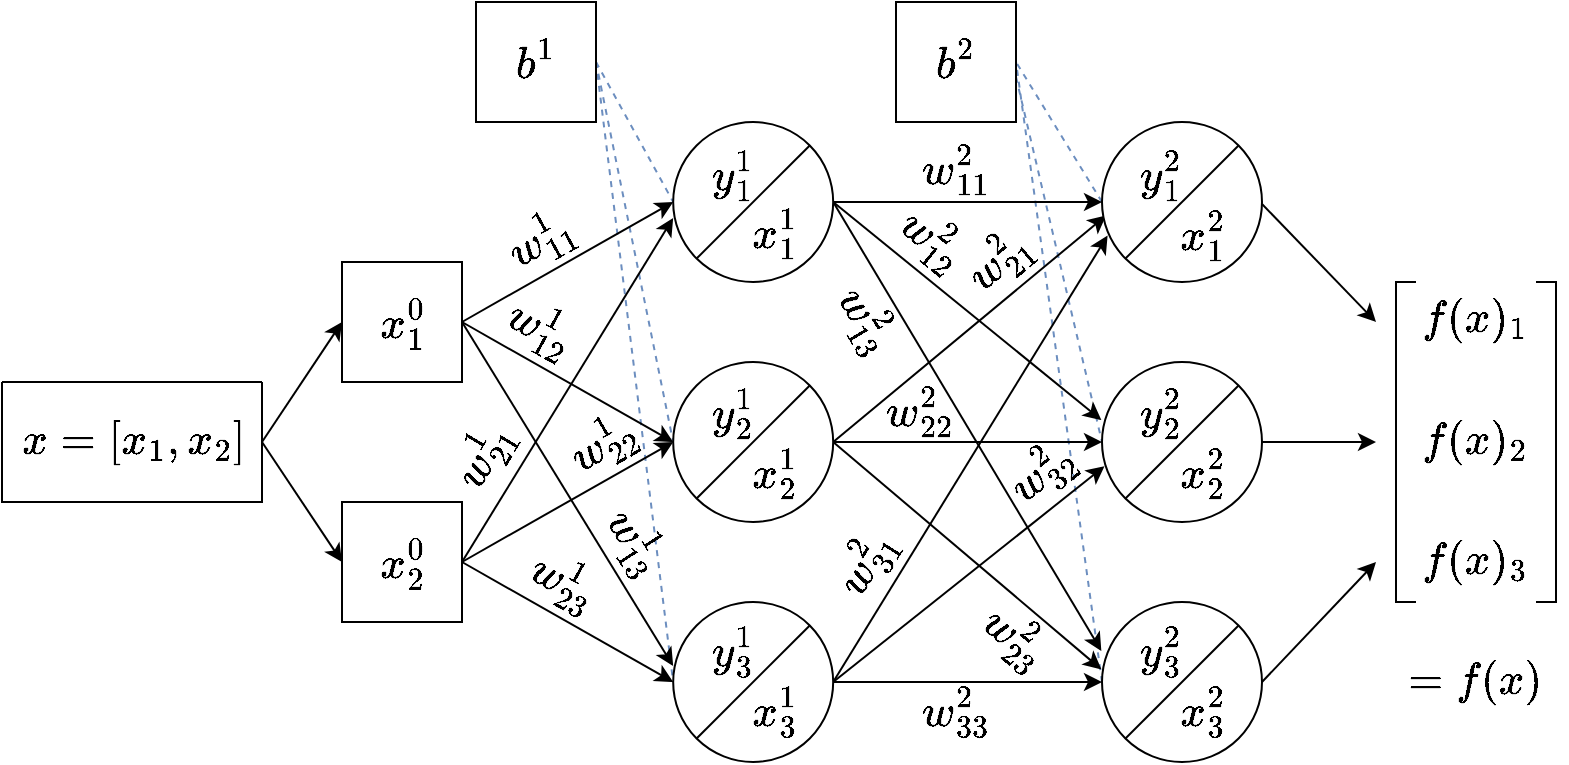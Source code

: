 <mxfile version="21.1.5" type="github">
  <diagram id="L71-HYiMx5dE4_1I3F0T" name="Sivu-1">
    <mxGraphModel dx="1820" dy="528" grid="1" gridSize="10" guides="1" tooltips="1" connect="1" arrows="1" fold="1" page="1" pageScale="1" pageWidth="827" pageHeight="1169" math="1" shadow="0">
      <root>
        <mxCell id="0" />
        <mxCell id="1" parent="0" />
        <mxCell id="5LR8zGSGS3lZIIo4WgXO-1" value="" style="rounded=0;whiteSpace=wrap;html=1;fontSize=19;" vertex="1" parent="1">
          <mxGeometry x="-130" y="310" width="80" height="160" as="geometry" />
        </mxCell>
        <mxCell id="ENBTFdsbygloh6ypOBvS-9" value="" style="endArrow=none;dashed=1;html=1;rounded=0;entryX=1;entryY=0.5;entryDx=0;entryDy=0;exitX=0;exitY=0.5;exitDx=0;exitDy=0;fillColor=#dae8fc;strokeColor=#6c8ebf;fontSize=19;" parent="1" source="unRAUoUYdDuh-6SN-mz_-57" target="ENBTFdsbygloh6ypOBvS-8" edge="1">
          <mxGeometry width="50" height="50" relative="1" as="geometry">
            <mxPoint x="-487" y="366" as="sourcePoint" />
            <mxPoint x="-437" y="316" as="targetPoint" />
          </mxGeometry>
        </mxCell>
        <mxCell id="ENBTFdsbygloh6ypOBvS-11" value="" style="endArrow=none;dashed=1;html=1;rounded=0;entryX=1;entryY=0.5;entryDx=0;entryDy=0;exitX=0;exitY=0.5;exitDx=0;exitDy=0;fillColor=#dae8fc;strokeColor=#6c8ebf;fontSize=19;" parent="1" source="unRAUoUYdDuh-6SN-mz_-59" target="ENBTFdsbygloh6ypOBvS-8" edge="1">
          <mxGeometry width="50" height="50" relative="1" as="geometry">
            <mxPoint x="-487" y="366" as="sourcePoint" />
            <mxPoint x="-437" y="316" as="targetPoint" />
          </mxGeometry>
        </mxCell>
        <mxCell id="ENBTFdsbygloh6ypOBvS-4" value="" style="endArrow=none;dashed=1;html=1;rounded=0;exitX=1;exitY=0.5;exitDx=0;exitDy=0;entryX=0;entryY=0.5;entryDx=0;entryDy=0;fillColor=#dae8fc;strokeColor=#6c8ebf;fontSize=19;" parent="1" source="ENBTFdsbygloh6ypOBvS-2" target="unRAUoUYdDuh-6SN-mz_-5" edge="1">
          <mxGeometry width="50" height="50" relative="1" as="geometry">
            <mxPoint x="-577" y="326" as="sourcePoint" />
            <mxPoint x="-527" y="276" as="targetPoint" />
          </mxGeometry>
        </mxCell>
        <mxCell id="ENBTFdsbygloh6ypOBvS-5" value="" style="endArrow=none;dashed=1;html=1;rounded=0;exitX=1;exitY=0.5;exitDx=0;exitDy=0;entryX=0;entryY=0.5;entryDx=0;entryDy=0;fillColor=#dae8fc;strokeColor=#6c8ebf;fontSize=19;" parent="1" source="ENBTFdsbygloh6ypOBvS-2" target="unRAUoUYdDuh-6SN-mz_-7" edge="1">
          <mxGeometry width="50" height="50" relative="1" as="geometry">
            <mxPoint x="-577" y="346" as="sourcePoint" />
            <mxPoint x="-527" y="296" as="targetPoint" />
          </mxGeometry>
        </mxCell>
        <mxCell id="ENBTFdsbygloh6ypOBvS-6" value="" style="endArrow=none;dashed=1;html=1;rounded=0;exitX=1;exitY=0.5;exitDx=0;exitDy=0;entryX=0;entryY=0.5;entryDx=0;entryDy=0;fillColor=#dae8fc;strokeColor=#6c8ebf;fontSize=19;" parent="1" source="ENBTFdsbygloh6ypOBvS-2" target="unRAUoUYdDuh-6SN-mz_-6" edge="1">
          <mxGeometry width="50" height="50" relative="1" as="geometry">
            <mxPoint x="-577" y="406" as="sourcePoint" />
            <mxPoint x="-527" y="356" as="targetPoint" />
          </mxGeometry>
        </mxCell>
        <mxCell id="U7Zx6VbLF4_jJS3d3RYm-128" value="" style="endArrow=none;dashed=1;html=1;rounded=0;entryX=0;entryY=0.5;entryDx=0;entryDy=0;exitX=1;exitY=0.75;exitDx=0;exitDy=0;fontSize=19;fillColor=#dae8fc;strokeColor=#6c8ebf;" parent="1" source="ENBTFdsbygloh6ypOBvS-8" target="U7Zx6VbLF4_jJS3d3RYm-2" edge="1">
          <mxGeometry width="50" height="50" relative="1" as="geometry">
            <mxPoint x="-477" y="361" as="sourcePoint" />
            <mxPoint x="-427" y="311" as="targetPoint" />
          </mxGeometry>
        </mxCell>
        <mxCell id="U7Zx6VbLF4_jJS3d3RYm-431" style="edgeStyle=orthogonalEdgeStyle;rounded=0;orthogonalLoop=1;jettySize=auto;html=1;exitX=1;exitY=0.5;exitDx=0;exitDy=0;fontSize=19;" parent="1" source="U7Zx6VbLF4_jJS3d3RYm-2" edge="1">
          <mxGeometry relative="1" as="geometry">
            <mxPoint x="-140" y="390" as="targetPoint" />
          </mxGeometry>
        </mxCell>
        <mxCell id="U7Zx6VbLF4_jJS3d3RYm-4" value="" style="edgeStyle=orthogonalEdgeStyle;rounded=0;orthogonalLoop=1;jettySize=auto;html=1;fontSize=19;" parent="1" source="unRAUoUYdDuh-6SN-mz_-7" target="U7Zx6VbLF4_jJS3d3RYm-2" edge="1">
          <mxGeometry relative="1" as="geometry" />
        </mxCell>
        <mxCell id="unRAUoUYdDuh-6SN-mz_-10" value="" style="endArrow=classic;html=1;rounded=0;exitX=1;exitY=0.5;exitDx=0;exitDy=0;entryX=0;entryY=0.5;entryDx=0;entryDy=0;fontSize=19;" parent="1" source="unRAUoUYdDuh-6SN-mz_-35" target="unRAUoUYdDuh-6SN-mz_-7" edge="1">
          <mxGeometry width="50" height="50" relative="1" as="geometry">
            <mxPoint x="-587" y="330" as="sourcePoint" />
            <mxPoint x="-507" y="390" as="targetPoint" />
          </mxGeometry>
        </mxCell>
        <mxCell id="unRAUoUYdDuh-6SN-mz_-11" value="" style="endArrow=classic;html=1;rounded=0;exitX=1;exitY=0.5;exitDx=0;exitDy=0;entryX=0;entryY=0.5;entryDx=0;entryDy=0;fontSize=19;" parent="1" source="unRAUoUYdDuh-6SN-mz_-36" target="unRAUoUYdDuh-6SN-mz_-6" edge="1">
          <mxGeometry width="50" height="50" relative="1" as="geometry">
            <mxPoint x="-587" y="450" as="sourcePoint" />
            <mxPoint x="-507" y="510" as="targetPoint" />
          </mxGeometry>
        </mxCell>
        <mxCell id="unRAUoUYdDuh-6SN-mz_-13" value="" style="endArrow=classic;html=1;rounded=0;exitX=1;exitY=0.5;exitDx=0;exitDy=0;entryX=0;entryY=0.4;entryDx=0;entryDy=0;entryPerimeter=0;fontSize=19;" parent="1" source="unRAUoUYdDuh-6SN-mz_-35" target="unRAUoUYdDuh-6SN-mz_-6" edge="1">
          <mxGeometry width="50" height="50" relative="1" as="geometry">
            <mxPoint x="-587" y="330" as="sourcePoint" />
            <mxPoint x="-507" y="510" as="targetPoint" />
          </mxGeometry>
        </mxCell>
        <mxCell id="unRAUoUYdDuh-6SN-mz_-18" value="" style="endArrow=classic;html=1;rounded=0;entryX=0;entryY=0.5;entryDx=0;entryDy=0;fontSize=19;exitX=1;exitY=0.5;exitDx=0;exitDy=0;" parent="1" source="unRAUoUYdDuh-6SN-mz_-35" target="unRAUoUYdDuh-6SN-mz_-5" edge="1">
          <mxGeometry width="50" height="50" relative="1" as="geometry">
            <mxPoint x="-587" y="330" as="sourcePoint" />
            <mxPoint x="-507" y="270" as="targetPoint" />
          </mxGeometry>
        </mxCell>
        <mxCell id="unRAUoUYdDuh-6SN-mz_-19" value="" style="endArrow=classic;html=1;rounded=0;exitX=1;exitY=0.5;exitDx=0;exitDy=0;entryX=0;entryY=0.6;entryDx=0;entryDy=0;entryPerimeter=0;fontSize=19;" parent="1" source="unRAUoUYdDuh-6SN-mz_-36" target="unRAUoUYdDuh-6SN-mz_-5" edge="1">
          <mxGeometry width="50" height="50" relative="1" as="geometry">
            <mxPoint x="-587" y="450" as="sourcePoint" />
            <mxPoint x="-517" y="290" as="targetPoint" />
          </mxGeometry>
        </mxCell>
        <mxCell id="unRAUoUYdDuh-6SN-mz_-20" value="" style="endArrow=classic;html=1;rounded=0;entryX=0;entryY=0.5;entryDx=0;entryDy=0;fontSize=19;exitX=1;exitY=0.5;exitDx=0;exitDy=0;" parent="1" source="unRAUoUYdDuh-6SN-mz_-36" target="unRAUoUYdDuh-6SN-mz_-7" edge="1">
          <mxGeometry width="50" height="50" relative="1" as="geometry">
            <mxPoint x="-587" y="450" as="sourcePoint" />
            <mxPoint x="-497" y="390" as="targetPoint" />
          </mxGeometry>
        </mxCell>
        <mxCell id="unRAUoUYdDuh-6SN-mz_-21" value="" style="endArrow=classic;html=1;rounded=0;entryX=0.025;entryY=0.585;entryDx=0;entryDy=0;exitX=1;exitY=0.5;exitDx=0;exitDy=0;entryPerimeter=0;fontSize=19;" parent="1" source="unRAUoUYdDuh-6SN-mz_-7" target="unRAUoUYdDuh-6SN-mz_-57" edge="1">
          <mxGeometry width="50" height="50" relative="1" as="geometry">
            <mxPoint x="-487" y="440" as="sourcePoint" />
            <mxPoint x="-347" y="330" as="targetPoint" />
          </mxGeometry>
        </mxCell>
        <mxCell id="unRAUoUYdDuh-6SN-mz_-22" value="" style="endArrow=classic;html=1;rounded=0;exitX=1;exitY=0.5;exitDx=0;exitDy=0;entryX=0;entryY=0.5;entryDx=0;entryDy=0;fontSize=19;" parent="1" source="unRAUoUYdDuh-6SN-mz_-5" target="unRAUoUYdDuh-6SN-mz_-57" edge="1">
          <mxGeometry width="50" height="50" relative="1" as="geometry">
            <mxPoint x="-427" y="270" as="sourcePoint" />
            <mxPoint x="-347" y="321.04" as="targetPoint" />
          </mxGeometry>
        </mxCell>
        <mxCell id="unRAUoUYdDuh-6SN-mz_-23" value="" style="endArrow=classic;html=1;rounded=0;exitX=1;exitY=0.5;exitDx=0;exitDy=0;entryX=0.035;entryY=0.71;entryDx=0;entryDy=0;entryPerimeter=0;fontSize=19;" parent="1" source="unRAUoUYdDuh-6SN-mz_-6" target="unRAUoUYdDuh-6SN-mz_-57" edge="1">
          <mxGeometry width="50" height="50" relative="1" as="geometry">
            <mxPoint x="-427" y="510" as="sourcePoint" />
            <mxPoint x="-345.96" y="338" as="targetPoint" />
          </mxGeometry>
        </mxCell>
        <mxCell id="unRAUoUYdDuh-6SN-mz_-24" value="" style="endArrow=classic;html=1;rounded=0;exitX=1;exitY=0.5;exitDx=0;exitDy=0;entryX=-0.004;entryY=0.306;entryDx=0;entryDy=0;entryPerimeter=0;fontSize=19;" parent="1" source="unRAUoUYdDuh-6SN-mz_-5" target="unRAUoUYdDuh-6SN-mz_-59" edge="1">
          <mxGeometry width="50" height="50" relative="1" as="geometry">
            <mxPoint x="-417" y="230" as="sourcePoint" />
            <mxPoint x="-337" y="230" as="targetPoint" />
          </mxGeometry>
        </mxCell>
        <mxCell id="unRAUoUYdDuh-6SN-mz_-25" value="" style="swimlane;startSize=0;fontSize=19;" parent="1" vertex="1">
          <mxGeometry x="-827" y="360" width="130" height="60" as="geometry" />
        </mxCell>
        <mxCell id="unRAUoUYdDuh-6SN-mz_-27" value="&lt;font style=&quot;font-size: 19px;&quot;&gt;$$ x = [ x_1, x_2 ] $$&lt;/font&gt;" style="text;html=1;strokeColor=none;fillColor=none;align=center;verticalAlign=middle;whiteSpace=wrap;rounded=0;fontSize=19;" parent="unRAUoUYdDuh-6SN-mz_-25" vertex="1">
          <mxGeometry x="2.5" y="15" width="125" height="30" as="geometry" />
        </mxCell>
        <mxCell id="unRAUoUYdDuh-6SN-mz_-28" value="" style="endArrow=classic;html=1;rounded=0;fontSize=19;entryX=0;entryY=0.5;entryDx=0;entryDy=0;exitX=1;exitY=0.5;exitDx=0;exitDy=0;" parent="1" source="unRAUoUYdDuh-6SN-mz_-25" target="unRAUoUYdDuh-6SN-mz_-31" edge="1">
          <mxGeometry width="50" height="50" relative="1" as="geometry">
            <mxPoint x="-737" y="390" as="sourcePoint" />
            <mxPoint x="-667" y="330" as="targetPoint" />
          </mxGeometry>
        </mxCell>
        <mxCell id="unRAUoUYdDuh-6SN-mz_-29" value="" style="endArrow=classic;html=1;rounded=0;fontSize=19;entryX=0;entryY=0.5;entryDx=0;entryDy=0;exitX=1;exitY=0.5;exitDx=0;exitDy=0;" parent="1" source="unRAUoUYdDuh-6SN-mz_-25" target="unRAUoUYdDuh-6SN-mz_-36" edge="1">
          <mxGeometry width="50" height="50" relative="1" as="geometry">
            <mxPoint x="-725" y="391" as="sourcePoint" />
            <mxPoint x="-667" y="450" as="targetPoint" />
          </mxGeometry>
        </mxCell>
        <mxCell id="unRAUoUYdDuh-6SN-mz_-37" value="&lt;div style=&quot;font-size: 19px;&quot;&gt;&lt;sub style=&quot;font-size: 19px;&quot;&gt;$$w^1_{11}$$&lt;/sub&gt;&lt;/div&gt;" style="text;html=1;strokeColor=none;fillColor=none;align=center;verticalAlign=middle;whiteSpace=wrap;rounded=0;fontSize=19;rotation=-29;container=0;" parent="1" vertex="1">
          <mxGeometry x="-588.21" y="270.31" width="60" height="35" as="geometry" />
        </mxCell>
        <mxCell id="unRAUoUYdDuh-6SN-mz_-38" value="&lt;div style=&quot;font-size: 19px;&quot;&gt;&lt;div style=&quot;font-size: 19px;&quot;&gt;&lt;sub style=&quot;font-size: 19px;&quot;&gt;$$w^1_{21}$$&lt;/sub&gt;&lt;/div&gt;&lt;/div&gt;" style="text;html=1;strokeColor=none;fillColor=none;align=center;verticalAlign=middle;whiteSpace=wrap;rounded=0;fontSize=19;rotation=-59;container=0;" parent="1" vertex="1">
          <mxGeometry x="-617" y="381" width="60" height="30" as="geometry" />
        </mxCell>
        <mxCell id="unRAUoUYdDuh-6SN-mz_-40" value="&lt;div style=&quot;font-size: 19px;&quot;&gt;&lt;sub style=&quot;font-size: 19px;&quot;&gt;$$w^1_{12}$$&lt;/sub&gt;&lt;/div&gt;" style="text;html=1;strokeColor=none;fillColor=none;align=center;verticalAlign=middle;whiteSpace=wrap;rounded=0;fontSize=19;rotation=29;container=0;" parent="1" vertex="1">
          <mxGeometry x="-587.32" y="313.91" width="60" height="36.32" as="geometry" />
        </mxCell>
        <mxCell id="unRAUoUYdDuh-6SN-mz_-41" value="&lt;div style=&quot;font-size: 19px;&quot;&gt;&lt;sub style=&quot;font-size: 19px;&quot;&gt;$$w^1_{13}$$&lt;/sub&gt;&lt;/div&gt;" style="text;html=1;strokeColor=none;fillColor=none;align=center;verticalAlign=middle;whiteSpace=wrap;rounded=0;fontSize=19;rotation=57;container=0;" parent="1" vertex="1">
          <mxGeometry x="-540" y="425" width="60" height="30" as="geometry" />
        </mxCell>
        <mxCell id="unRAUoUYdDuh-6SN-mz_-42" value="&lt;div style=&quot;font-size: 19px;&quot;&gt;&lt;sub style=&quot;font-size: 19px;&quot;&gt;$$w^1_{23}$$&lt;/sub&gt;&lt;/div&gt;" style="text;html=1;strokeColor=none;fillColor=none;align=center;verticalAlign=middle;whiteSpace=wrap;rounded=0;fontSize=19;rotation=29;container=0;" parent="1" vertex="1">
          <mxGeometry x="-575.79" y="442.5" width="60" height="35" as="geometry" />
        </mxCell>
        <mxCell id="unRAUoUYdDuh-6SN-mz_-43" value="&lt;div style=&quot;font-size: 19px;&quot;&gt;&lt;sub style=&quot;font-size: 19px;&quot;&gt;$$w^1_{22}$$&lt;/sub&gt;&lt;/div&gt;" style="text;html=1;strokeColor=none;fillColor=none;align=center;verticalAlign=middle;whiteSpace=wrap;rounded=0;fontSize=19;rotation=-30;container=0;" parent="1" vertex="1">
          <mxGeometry x="-557" y="375" width="60" height="30" as="geometry" />
        </mxCell>
        <mxCell id="unRAUoUYdDuh-6SN-mz_-45" value="&lt;div style=&quot;font-size: 19px;&quot;&gt;&lt;sub style=&quot;font-size: 19px;&quot;&gt;$$w^2_{31}$$&lt;/sub&gt;&lt;/div&gt;" style="text;html=1;strokeColor=none;fillColor=none;align=center;verticalAlign=middle;whiteSpace=wrap;rounded=0;fontSize=19;rotation=-58;container=0;" parent="1" vertex="1">
          <mxGeometry x="-424.86" y="435" width="60" height="30" as="geometry" />
        </mxCell>
        <mxCell id="unRAUoUYdDuh-6SN-mz_-46" value="&lt;div style=&quot;font-size: 19px;&quot;&gt;&lt;sub style=&quot;font-size: 19px;&quot;&gt;$$w^2_{11}$$&lt;/sub&gt;&lt;/div&gt;" style="text;html=1;strokeColor=none;fillColor=none;align=center;verticalAlign=middle;whiteSpace=wrap;rounded=0;fontSize=19;rotation=0;container=0;" parent="1" vertex="1">
          <mxGeometry x="-380" y="235.31" width="60" height="35" as="geometry" />
        </mxCell>
        <mxCell id="unRAUoUYdDuh-6SN-mz_-47" value="&lt;div style=&quot;font-size: 19px;&quot;&gt;&lt;sub style=&quot;font-size: 19px;&quot;&gt;$$w^2_{21}$$&lt;/sub&gt;&lt;/div&gt;" style="text;html=1;strokeColor=none;fillColor=none;align=center;verticalAlign=middle;whiteSpace=wrap;rounded=0;fontSize=19;rotation=-40;container=0;" parent="1" vertex="1">
          <mxGeometry x="-358.61" y="280.58" width="60" height="35" as="geometry" />
        </mxCell>
        <mxCell id="unRAUoUYdDuh-6SN-mz_-65" value="" style="endArrow=classic;html=1;rounded=0;fontSize=19;exitX=1;exitY=0.5;exitDx=0;exitDy=0;entryX=-0.004;entryY=0.421;entryDx=0;entryDy=0;entryPerimeter=0;" parent="1" source="unRAUoUYdDuh-6SN-mz_-7" target="unRAUoUYdDuh-6SN-mz_-59" edge="1">
          <mxGeometry width="50" height="50" relative="1" as="geometry">
            <mxPoint x="-537" y="420" as="sourcePoint" />
            <mxPoint x="-337" y="501" as="targetPoint" />
          </mxGeometry>
        </mxCell>
        <mxCell id="unRAUoUYdDuh-6SN-mz_-67" value="" style="endArrow=classic;html=1;rounded=0;fontSize=19;exitX=1;exitY=0.5;exitDx=0;exitDy=0;" parent="1" source="unRAUoUYdDuh-6SN-mz_-6" target="unRAUoUYdDuh-6SN-mz_-59" edge="1">
          <mxGeometry width="50" height="50" relative="1" as="geometry">
            <mxPoint x="-537" y="420" as="sourcePoint" />
            <mxPoint x="-487" y="370" as="targetPoint" />
          </mxGeometry>
        </mxCell>
        <mxCell id="unRAUoUYdDuh-6SN-mz_-68" value="&lt;div style=&quot;font-size: 19px;&quot;&gt;&lt;sub style=&quot;font-size: 19px;&quot;&gt;$$w^2_{33}$$&lt;/sub&gt;&lt;/div&gt;" style="text;html=1;strokeColor=none;fillColor=none;align=center;verticalAlign=middle;whiteSpace=wrap;rounded=0;fontSize=19;rotation=0;container=0;" parent="1" vertex="1">
          <mxGeometry x="-380" y="510" width="60" height="30" as="geometry" />
        </mxCell>
        <mxCell id="unRAUoUYdDuh-6SN-mz_-69" value="&lt;div style=&quot;font-size: 19px;&quot;&gt;&lt;sub style=&quot;font-size: 19px;&quot;&gt;$$w^2_{13}$$&lt;/sub&gt;&lt;/div&gt;" style="text;html=1;strokeColor=none;fillColor=none;align=center;verticalAlign=middle;whiteSpace=wrap;rounded=0;fontSize=19;rotation=59;container=0;" parent="1" vertex="1">
          <mxGeometry x="-424.86" y="305" width="60" height="48.68" as="geometry" />
        </mxCell>
        <mxCell id="unRAUoUYdDuh-6SN-mz_-70" value="&lt;div style=&quot;font-size: 19px;&quot;&gt;&lt;sub style=&quot;font-size: 19px;&quot;&gt;$$w^2_{23}$$&lt;/sub&gt;&lt;/div&gt;" style="text;html=1;strokeColor=none;fillColor=none;align=center;verticalAlign=middle;whiteSpace=wrap;rounded=0;fontSize=19;rotation=40;container=0;" parent="1" vertex="1">
          <mxGeometry x="-350" y="470" width="60" height="35" as="geometry" />
        </mxCell>
        <mxCell id="U7Zx6VbLF4_jJS3d3RYm-5" value="" style="endArrow=classic;html=1;rounded=0;entryX=-0.004;entryY=0.363;entryDx=0;entryDy=0;entryPerimeter=0;exitX=1;exitY=0.5;exitDx=0;exitDy=0;fontSize=19;" parent="1" source="unRAUoUYdDuh-6SN-mz_-5" target="U7Zx6VbLF4_jJS3d3RYm-2" edge="1">
          <mxGeometry width="50" height="50" relative="1" as="geometry">
            <mxPoint x="-457" y="431" as="sourcePoint" />
            <mxPoint x="-407" y="381" as="targetPoint" />
          </mxGeometry>
        </mxCell>
        <mxCell id="U7Zx6VbLF4_jJS3d3RYm-70" value="&lt;div style=&quot;font-size: 19px;&quot;&gt;&lt;sub style=&quot;font-size: 19px;&quot;&gt;$$w^2_{12}$$&lt;/sub&gt;&lt;/div&gt;" style="text;html=1;strokeColor=none;fillColor=none;align=center;verticalAlign=middle;whiteSpace=wrap;rounded=0;fontSize=19;rotation=39;container=0;" parent="1" vertex="1">
          <mxGeometry x="-391.02" y="270.56" width="60" height="35" as="geometry" />
        </mxCell>
        <mxCell id="U7Zx6VbLF4_jJS3d3RYm-123" value="&lt;div style=&quot;font-size: 19px;&quot;&gt;&lt;sub style=&quot;font-size: 19px;&quot;&gt;$$w^2_{22}$$&lt;/sub&gt;&lt;/div&gt;" style="text;html=1;strokeColor=none;fillColor=none;align=center;verticalAlign=middle;whiteSpace=wrap;rounded=0;fontSize=19;rotation=0;container=0;" parent="1" vertex="1">
          <mxGeometry x="-402.59" y="353.68" width="70" height="40" as="geometry" />
        </mxCell>
        <mxCell id="U7Zx6VbLF4_jJS3d3RYm-124" value="&lt;div style=&quot;font-size: 19px;&quot;&gt;&lt;sub style=&quot;font-size: 19px;&quot;&gt;$$w^2_{32}$$&lt;/sub&gt;&lt;/div&gt;" style="text;html=1;strokeColor=none;fillColor=none;align=center;verticalAlign=middle;whiteSpace=wrap;rounded=0;fontSize=19;rotation=-38;container=0;" parent="1" vertex="1">
          <mxGeometry x="-337" y="395" width="60" height="20" as="geometry" />
        </mxCell>
        <mxCell id="U7Zx6VbLF4_jJS3d3RYm-71" value="" style="endArrow=classic;html=1;rounded=0;entryX=0.015;entryY=0.652;entryDx=0;entryDy=0;entryPerimeter=0;exitX=1;exitY=0.5;exitDx=0;exitDy=0;fontSize=19;" parent="1" source="unRAUoUYdDuh-6SN-mz_-6" target="U7Zx6VbLF4_jJS3d3RYm-2" edge="1">
          <mxGeometry width="50" height="50" relative="1" as="geometry">
            <mxPoint x="-417" y="511" as="sourcePoint" />
            <mxPoint x="-437" y="371" as="targetPoint" />
          </mxGeometry>
        </mxCell>
        <mxCell id="izF1CWLwOtwObPyW_wJa-63" value="&lt;div style=&quot;font-size: 19px;&quot;&gt;$$f(x)_1$$&lt;/div&gt;" style="text;html=1;strokeColor=none;fillColor=default;align=center;verticalAlign=middle;whiteSpace=wrap;rounded=0;fontSize=19;container=0;" parent="1" vertex="1">
          <mxGeometry x="-120" y="294.34" width="60" height="70" as="geometry" />
        </mxCell>
        <mxCell id="U7Zx6VbLF4_jJS3d3RYm-434" value="&lt;div style=&quot;font-size: 19px;&quot;&gt;$$f(x)_2$$&lt;/div&gt;" style="text;html=1;strokeColor=none;fillColor=default;align=center;verticalAlign=middle;whiteSpace=wrap;rounded=0;fontSize=19;container=0;" parent="1" vertex="1">
          <mxGeometry x="-120" y="355" width="60" height="70" as="geometry" />
        </mxCell>
        <mxCell id="U7Zx6VbLF4_jJS3d3RYm-435" value="&lt;div style=&quot;font-size: 19px;&quot;&gt;$$f(x)_3$$&lt;/div&gt;" style="text;html=1;strokeColor=none;fillColor=default;align=center;verticalAlign=middle;whiteSpace=wrap;rounded=0;fontSize=19;container=0;" parent="1" vertex="1">
          <mxGeometry x="-120" y="415" width="60" height="70" as="geometry" />
        </mxCell>
        <mxCell id="3qntRhlOY1SQ3M1mygcT-8" value="" style="group;fontSize=19;" parent="1" vertex="1" connectable="0">
          <mxGeometry x="-491.41" y="230" width="80" height="80" as="geometry" />
        </mxCell>
        <mxCell id="unRAUoUYdDuh-6SN-mz_-5" value="" style="ellipse;whiteSpace=wrap;html=1;aspect=fixed;fontSize=19;container=0;" parent="3qntRhlOY1SQ3M1mygcT-8" vertex="1">
          <mxGeometry width="80" height="80" as="geometry" />
        </mxCell>
        <mxCell id="unRAUoUYdDuh-6SN-mz_-48" value="" style="endArrow=none;html=1;rounded=0;fontSize=19;exitX=0;exitY=1;exitDx=0;exitDy=0;entryX=1;entryY=0;entryDx=0;entryDy=0;" parent="3qntRhlOY1SQ3M1mygcT-8" source="unRAUoUYdDuh-6SN-mz_-5" target="unRAUoUYdDuh-6SN-mz_-5" edge="1">
          <mxGeometry width="50" height="50" relative="1" as="geometry">
            <mxPoint x="15" y="90" as="sourcePoint" />
            <mxPoint x="65" as="targetPoint" />
          </mxGeometry>
        </mxCell>
        <mxCell id="U7Zx6VbLF4_jJS3d3RYm-129" value="&lt;div style=&quot;font-size: 19px;&quot;&gt;$$x^1_1$$&lt;/div&gt;" style="text;html=1;strokeColor=none;fillColor=none;align=center;verticalAlign=middle;whiteSpace=wrap;rounded=0;fontSize=19;container=0;" parent="3qntRhlOY1SQ3M1mygcT-8" vertex="1">
          <mxGeometry x="20" y="40" width="60" height="30" as="geometry" />
        </mxCell>
        <mxCell id="U7Zx6VbLF4_jJS3d3RYm-270" value="&lt;div style=&quot;font-size: 19px;&quot;&gt;$$y^1_1$$&lt;/div&gt;" style="text;html=1;strokeColor=none;fillColor=none;align=center;verticalAlign=middle;whiteSpace=wrap;rounded=0;fontSize=19;container=0;" parent="3qntRhlOY1SQ3M1mygcT-8" vertex="1">
          <mxGeometry y="11" width="60" height="30" as="geometry" />
        </mxCell>
        <mxCell id="3qntRhlOY1SQ3M1mygcT-9" value="" style="group;fontSize=19;" parent="1" vertex="1" connectable="0">
          <mxGeometry x="-491.41" y="350" width="80" height="80" as="geometry" />
        </mxCell>
        <mxCell id="unRAUoUYdDuh-6SN-mz_-7" value="" style="ellipse;whiteSpace=wrap;html=1;aspect=fixed;fontSize=19;container=0;" parent="3qntRhlOY1SQ3M1mygcT-9" vertex="1">
          <mxGeometry width="80" height="80" as="geometry" />
        </mxCell>
        <mxCell id="unRAUoUYdDuh-6SN-mz_-49" value="" style="endArrow=none;html=1;rounded=0;fontSize=19;exitX=0;exitY=1;exitDx=0;exitDy=0;entryX=1;entryY=0;entryDx=0;entryDy=0;" parent="3qntRhlOY1SQ3M1mygcT-9" source="unRAUoUYdDuh-6SN-mz_-7" target="unRAUoUYdDuh-6SN-mz_-7" edge="1">
          <mxGeometry width="50" height="50" relative="1" as="geometry">
            <mxPoint x="11.716" y="66.564" as="sourcePoint" />
            <mxPoint x="68.284" y="9.996" as="targetPoint" />
          </mxGeometry>
        </mxCell>
        <mxCell id="U7Zx6VbLF4_jJS3d3RYm-198" value="&lt;div style=&quot;font-size: 19px;&quot;&gt;$$x^1_2$$&lt;/div&gt;" style="text;html=1;strokeColor=none;fillColor=none;align=center;verticalAlign=middle;whiteSpace=wrap;rounded=0;fontSize=19;container=0;" parent="3qntRhlOY1SQ3M1mygcT-9" vertex="1">
          <mxGeometry x="20" y="40" width="60" height="30" as="geometry" />
        </mxCell>
        <mxCell id="U7Zx6VbLF4_jJS3d3RYm-273" value="&lt;div style=&quot;font-size: 19px;&quot;&gt;$$y^1_2$$&lt;/div&gt;" style="text;html=1;strokeColor=none;fillColor=none;align=center;verticalAlign=middle;whiteSpace=wrap;rounded=0;fontSize=19;container=0;" parent="3qntRhlOY1SQ3M1mygcT-9" vertex="1">
          <mxGeometry y="10" width="60" height="30" as="geometry" />
        </mxCell>
        <mxCell id="3qntRhlOY1SQ3M1mygcT-10" value="" style="group;fontSize=19;" parent="1" vertex="1" connectable="0">
          <mxGeometry x="-491.41" y="470" width="80" height="80" as="geometry" />
        </mxCell>
        <mxCell id="unRAUoUYdDuh-6SN-mz_-6" value="" style="ellipse;whiteSpace=wrap;html=1;aspect=fixed;fontSize=19;container=0;" parent="3qntRhlOY1SQ3M1mygcT-10" vertex="1">
          <mxGeometry width="80" height="80" as="geometry" />
        </mxCell>
        <mxCell id="unRAUoUYdDuh-6SN-mz_-50" value="" style="endArrow=none;html=1;rounded=0;fontSize=19;exitX=0;exitY=1;exitDx=0;exitDy=0;entryX=1;entryY=0;entryDx=0;entryDy=0;" parent="3qntRhlOY1SQ3M1mygcT-10" source="unRAUoUYdDuh-6SN-mz_-6" target="unRAUoUYdDuh-6SN-mz_-6" edge="1">
          <mxGeometry width="50" height="50" relative="1" as="geometry">
            <mxPoint x="9.996" y="68.284" as="sourcePoint" />
            <mxPoint x="66.564" y="11.716" as="targetPoint" />
          </mxGeometry>
        </mxCell>
        <mxCell id="U7Zx6VbLF4_jJS3d3RYm-199" value="&lt;div style=&quot;font-size: 19px;&quot;&gt;$$x^1_3$$&lt;/div&gt;" style="text;html=1;strokeColor=none;fillColor=none;align=center;verticalAlign=middle;whiteSpace=wrap;rounded=0;fontSize=19;container=0;" parent="3qntRhlOY1SQ3M1mygcT-10" vertex="1">
          <mxGeometry x="20" y="40" width="60" height="30" as="geometry" />
        </mxCell>
        <mxCell id="U7Zx6VbLF4_jJS3d3RYm-274" value="&lt;div style=&quot;font-size: 19px;&quot;&gt;$$y^1_3$$&lt;/div&gt;" style="text;html=1;strokeColor=none;fillColor=none;align=center;verticalAlign=middle;whiteSpace=wrap;rounded=0;fontSize=19;container=0;" parent="3qntRhlOY1SQ3M1mygcT-10" vertex="1">
          <mxGeometry y="10" width="60" height="30" as="geometry" />
        </mxCell>
        <mxCell id="3qntRhlOY1SQ3M1mygcT-11" value="" style="group;fontSize=19;" parent="1" vertex="1" connectable="0">
          <mxGeometry x="-277" y="230" width="80" height="80" as="geometry" />
        </mxCell>
        <mxCell id="unRAUoUYdDuh-6SN-mz_-57" value="" style="ellipse;whiteSpace=wrap;html=1;aspect=fixed;fontSize=19;container=0;" parent="3qntRhlOY1SQ3M1mygcT-11" vertex="1">
          <mxGeometry width="80" height="80" as="geometry" />
        </mxCell>
        <mxCell id="unRAUoUYdDuh-6SN-mz_-58" value="" style="endArrow=none;html=1;rounded=0;fontSize=19;exitX=0;exitY=1;exitDx=0;exitDy=0;entryX=1;entryY=0;entryDx=0;entryDy=0;" parent="3qntRhlOY1SQ3M1mygcT-11" source="unRAUoUYdDuh-6SN-mz_-57" target="unRAUoUYdDuh-6SN-mz_-57" edge="1">
          <mxGeometry width="50" height="50" relative="1" as="geometry">
            <mxPoint x="15" y="150" as="sourcePoint" />
            <mxPoint x="65" y="60" as="targetPoint" />
          </mxGeometry>
        </mxCell>
        <mxCell id="U7Zx6VbLF4_jJS3d3RYm-422" value="&lt;div style=&quot;font-size: 19px;&quot;&gt;$$y^2_1$$&lt;/div&gt;" style="text;html=1;strokeColor=none;fillColor=none;align=center;verticalAlign=middle;whiteSpace=wrap;rounded=0;fontSize=19;container=0;" parent="3qntRhlOY1SQ3M1mygcT-11" vertex="1">
          <mxGeometry y="11" width="60" height="30" as="geometry" />
        </mxCell>
        <mxCell id="U7Zx6VbLF4_jJS3d3RYm-423" value="&lt;div style=&quot;font-size: 19px;&quot;&gt;$$x^2_1$$&lt;/div&gt;" style="text;html=1;strokeColor=none;fillColor=none;align=center;verticalAlign=middle;whiteSpace=wrap;rounded=0;fontSize=19;container=0;" parent="3qntRhlOY1SQ3M1mygcT-11" vertex="1">
          <mxGeometry x="20" y="41" width="60" height="30" as="geometry" />
        </mxCell>
        <mxCell id="3qntRhlOY1SQ3M1mygcT-12" value="" style="group;fontSize=19;" parent="1" vertex="1" connectable="0">
          <mxGeometry x="-277" y="350" width="80" height="80" as="geometry" />
        </mxCell>
        <mxCell id="U7Zx6VbLF4_jJS3d3RYm-2" value="" style="ellipse;whiteSpace=wrap;html=1;aspect=fixed;fontSize=19;container=0;" parent="3qntRhlOY1SQ3M1mygcT-12" vertex="1">
          <mxGeometry width="80" height="80" as="geometry" />
        </mxCell>
        <mxCell id="U7Zx6VbLF4_jJS3d3RYm-3" value="" style="endArrow=none;html=1;rounded=0;fontSize=19;exitX=0;exitY=1;exitDx=0;exitDy=0;entryX=1;entryY=0;entryDx=0;entryDy=0;" parent="3qntRhlOY1SQ3M1mygcT-12" source="U7Zx6VbLF4_jJS3d3RYm-2" target="U7Zx6VbLF4_jJS3d3RYm-2" edge="1">
          <mxGeometry width="50" height="50" relative="1" as="geometry">
            <mxPoint x="735" y="-189" as="sourcePoint" />
            <mxPoint x="785" y="-279" as="targetPoint" />
          </mxGeometry>
        </mxCell>
        <mxCell id="U7Zx6VbLF4_jJS3d3RYm-424" value="&lt;div style=&quot;font-size: 19px;&quot;&gt;$$y^2_2$$&lt;/div&gt;" style="text;html=1;strokeColor=none;fillColor=none;align=center;verticalAlign=middle;whiteSpace=wrap;rounded=0;fontSize=19;container=0;" parent="3qntRhlOY1SQ3M1mygcT-12" vertex="1">
          <mxGeometry y="10" width="60" height="30" as="geometry" />
        </mxCell>
        <mxCell id="U7Zx6VbLF4_jJS3d3RYm-426" value="&lt;div style=&quot;font-size: 19px;&quot;&gt;$$x^2_2$$&lt;/div&gt;" style="text;html=1;strokeColor=none;fillColor=none;align=center;verticalAlign=middle;whiteSpace=wrap;rounded=0;fontSize=19;container=0;" parent="3qntRhlOY1SQ3M1mygcT-12" vertex="1">
          <mxGeometry x="20" y="40" width="60" height="30" as="geometry" />
        </mxCell>
        <mxCell id="3qntRhlOY1SQ3M1mygcT-13" value="" style="group;fontSize=19;" parent="1" vertex="1" connectable="0">
          <mxGeometry x="-277" y="470" width="80" height="80" as="geometry" />
        </mxCell>
        <mxCell id="unRAUoUYdDuh-6SN-mz_-59" value="" style="ellipse;whiteSpace=wrap;html=1;aspect=fixed;fontSize=19;container=0;" parent="3qntRhlOY1SQ3M1mygcT-13" vertex="1">
          <mxGeometry width="80" height="80" as="geometry" />
        </mxCell>
        <mxCell id="unRAUoUYdDuh-6SN-mz_-60" value="" style="endArrow=none;html=1;rounded=0;fontSize=19;exitX=0;exitY=1;exitDx=0;exitDy=0;entryX=1;entryY=0;entryDx=0;entryDy=0;" parent="3qntRhlOY1SQ3M1mygcT-13" source="unRAUoUYdDuh-6SN-mz_-59" target="unRAUoUYdDuh-6SN-mz_-59" edge="1">
          <mxGeometry width="50" height="50" relative="1" as="geometry">
            <mxPoint x="115" y="90" as="sourcePoint" />
            <mxPoint x="165" as="targetPoint" />
          </mxGeometry>
        </mxCell>
        <mxCell id="U7Zx6VbLF4_jJS3d3RYm-427" value="&lt;div style=&quot;font-size: 19px;&quot;&gt;$$y^2_3$$&lt;/div&gt;" style="text;html=1;strokeColor=none;fillColor=none;align=center;verticalAlign=middle;whiteSpace=wrap;rounded=0;fontSize=19;container=0;" parent="3qntRhlOY1SQ3M1mygcT-13" vertex="1">
          <mxGeometry y="10" width="60" height="30" as="geometry" />
        </mxCell>
        <mxCell id="U7Zx6VbLF4_jJS3d3RYm-428" value="&lt;div style=&quot;font-size: 19px;&quot;&gt;$$x^2_3$$&lt;/div&gt;" style="text;html=1;strokeColor=none;fillColor=none;align=center;verticalAlign=middle;whiteSpace=wrap;rounded=0;fontSize=19;container=0;" parent="3qntRhlOY1SQ3M1mygcT-13" vertex="1">
          <mxGeometry x="20" y="40" width="60" height="30" as="geometry" />
        </mxCell>
        <mxCell id="3qntRhlOY1SQ3M1mygcT-14" value="" style="group;fontSize=19;" parent="1" vertex="1" connectable="0">
          <mxGeometry x="-657" y="300" width="60" height="60" as="geometry" />
        </mxCell>
        <mxCell id="unRAUoUYdDuh-6SN-mz_-31" value="" style="whiteSpace=wrap;html=1;aspect=fixed;fontSize=19;container=0;" parent="3qntRhlOY1SQ3M1mygcT-14" vertex="1">
          <mxGeometry width="60" height="60" as="geometry" />
        </mxCell>
        <mxCell id="unRAUoUYdDuh-6SN-mz_-35" value="&lt;div style=&quot;font-size: 19px;&quot;&gt;$$x^0_1$$&lt;/div&gt;" style="text;html=1;strokeColor=none;fillColor=none;align=center;verticalAlign=middle;whiteSpace=wrap;rounded=0;fontSize=19;container=0;" parent="3qntRhlOY1SQ3M1mygcT-14" vertex="1">
          <mxGeometry y="15" width="60" height="30" as="geometry" />
        </mxCell>
        <mxCell id="3qntRhlOY1SQ3M1mygcT-15" value="" style="group;fontSize=19;" parent="1" vertex="1" connectable="0">
          <mxGeometry x="-657" y="420" width="60" height="60" as="geometry" />
        </mxCell>
        <mxCell id="unRAUoUYdDuh-6SN-mz_-32" value="" style="whiteSpace=wrap;html=1;aspect=fixed;fontSize=19;container=0;" parent="3qntRhlOY1SQ3M1mygcT-15" vertex="1">
          <mxGeometry width="60" height="60" as="geometry" />
        </mxCell>
        <mxCell id="unRAUoUYdDuh-6SN-mz_-36" value="&lt;div style=&quot;font-size: 19px;&quot;&gt;$$x^0_2$$&lt;/div&gt;" style="text;html=1;strokeColor=none;fillColor=none;align=center;verticalAlign=middle;whiteSpace=wrap;rounded=0;fontSize=19;container=0;" parent="3qntRhlOY1SQ3M1mygcT-15" vertex="1">
          <mxGeometry y="15" width="60" height="30" as="geometry" />
        </mxCell>
        <mxCell id="3qntRhlOY1SQ3M1mygcT-16" value="" style="group;fontSize=19;" parent="1" vertex="1" connectable="0">
          <mxGeometry x="-590" y="170" width="60" height="60" as="geometry" />
        </mxCell>
        <mxCell id="ENBTFdsbygloh6ypOBvS-1" value="" style="whiteSpace=wrap;html=1;aspect=fixed;fontSize=19;container=0;" parent="3qntRhlOY1SQ3M1mygcT-16" vertex="1">
          <mxGeometry width="60" height="60" as="geometry" />
        </mxCell>
        <mxCell id="ENBTFdsbygloh6ypOBvS-2" value="&lt;div style=&quot;font-size: 19px;&quot;&gt;$$b^1$$&lt;/div&gt;" style="text;html=1;strokeColor=none;fillColor=none;align=center;verticalAlign=middle;whiteSpace=wrap;rounded=0;fontSize=19;container=0;" parent="3qntRhlOY1SQ3M1mygcT-16" vertex="1">
          <mxGeometry y="15" width="60" height="30" as="geometry" />
        </mxCell>
        <mxCell id="3qntRhlOY1SQ3M1mygcT-17" value="" style="group;fontSize=19;" parent="1" vertex="1" connectable="0">
          <mxGeometry x="-380" y="170" width="60" height="60" as="geometry" />
        </mxCell>
        <mxCell id="ENBTFdsbygloh6ypOBvS-7" value="" style="whiteSpace=wrap;html=1;aspect=fixed;fontSize=19;container=0;" parent="3qntRhlOY1SQ3M1mygcT-17" vertex="1">
          <mxGeometry width="60" height="60" as="geometry" />
        </mxCell>
        <mxCell id="ENBTFdsbygloh6ypOBvS-8" value="&lt;div style=&quot;font-size: 19px;&quot;&gt;$$b^2$$&lt;/div&gt;" style="text;html=1;strokeColor=none;fillColor=none;align=center;verticalAlign=middle;whiteSpace=wrap;rounded=0;fontSize=19;container=0;" parent="3qntRhlOY1SQ3M1mygcT-17" vertex="1">
          <mxGeometry y="15" width="60" height="30" as="geometry" />
        </mxCell>
        <mxCell id="5LR8zGSGS3lZIIo4WgXO-2" value="" style="endArrow=classic;html=1;rounded=0;exitX=1;exitY=0;exitDx=0;exitDy=0;fontSize=19;" edge="1" parent="1" source="U7Zx6VbLF4_jJS3d3RYm-428">
          <mxGeometry width="50" height="50" relative="1" as="geometry">
            <mxPoint x="-230" y="380" as="sourcePoint" />
            <mxPoint x="-140" y="450" as="targetPoint" />
          </mxGeometry>
        </mxCell>
        <mxCell id="5LR8zGSGS3lZIIo4WgXO-3" value="" style="endArrow=classic;html=1;rounded=0;exitX=1;exitY=0;exitDx=0;exitDy=0;fontSize=19;" edge="1" parent="1" source="U7Zx6VbLF4_jJS3d3RYm-423">
          <mxGeometry width="50" height="50" relative="1" as="geometry">
            <mxPoint x="-230" y="380" as="sourcePoint" />
            <mxPoint x="-140" y="330" as="targetPoint" />
          </mxGeometry>
        </mxCell>
        <mxCell id="5LR8zGSGS3lZIIo4WgXO-4" value="&lt;font style=&quot;font-size: 19px;&quot;&gt;$$=f(x)$$&lt;/font&gt;" style="text;html=1;strokeColor=none;fillColor=none;align=center;verticalAlign=middle;whiteSpace=wrap;rounded=0;fontSize=19;" vertex="1" parent="1">
          <mxGeometry x="-120" y="495" width="60" height="30" as="geometry" />
        </mxCell>
      </root>
    </mxGraphModel>
  </diagram>
</mxfile>
